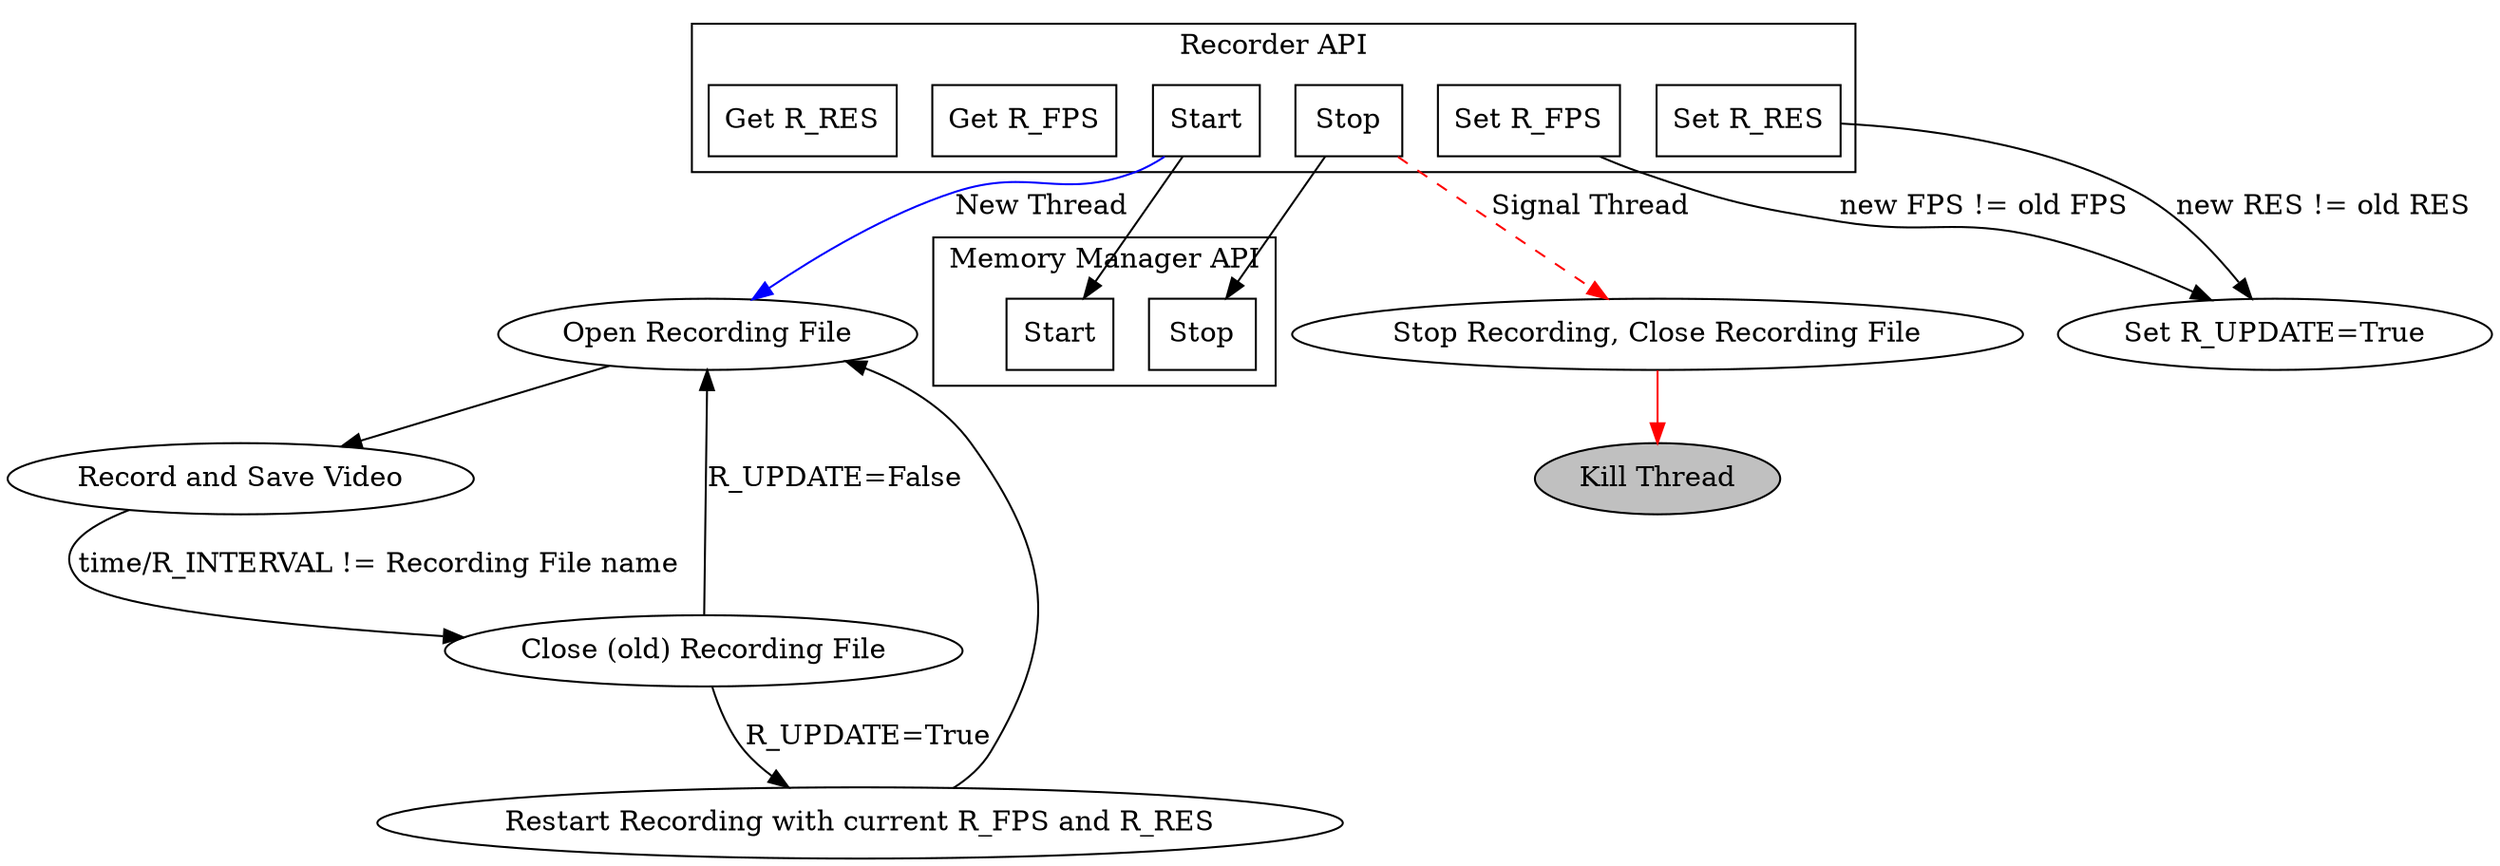 digraph {
  r_a_start->r_open [label="New Thread", color=blue]
  r_a_start->g_a_start
  r_open->r_r
  r_r->r_close [label="time/R_INTERVAL != Recording File name"]
  r_close->r_open [label="R_UPDATE=False"]
  r_close->r_restart [label="R_UPDATE=True"]
  r_restart->r_open

  r_a_stop->r_stop [label="Signal Thread", style=dashed, color=red]
  r_a_stop->g_a_stop
  r_stop->d [color=red]

  r_a_s_fps->r_update [label="new FPS != old FPS"]
  r_a_s_res->r_update [label="new RES != old RES"]

  r_r [label="Record and Save Video"]
  r_update [label="Set R_UPDATE=True"]
  r_close [label="Close (old) Recording File"]
  r_open [label="Open Recording File"]
  r_restart [label="Restart Recording with current R_FPS and R_RES"]
  r_stop [label="Stop Recording, Close Recording File"]

  d [label="Kill Thread", style=filled, fillcolor=grey]

  subgraph cluster_r_a {
    label="Recorder API"    
    r_a_g_fps [label="Get R_FPS", shape=box]
    r_a_s_fps [label="Set R_FPS", shape=box]
    r_a_g_res [label="Get R_RES", shape=box]
    r_a_s_res [label="Set R_RES", shape=box]
    r_a_start [label="Start", shape=box]
    r_a_stop [label="Stop", shape=box]
  }

  subgraph cluster_g_a {
    label="Memory Manager API"
    g_a_start [label="Start", shape=box]
    g_a_stop [label="Stop", shape=box]
  }

}
